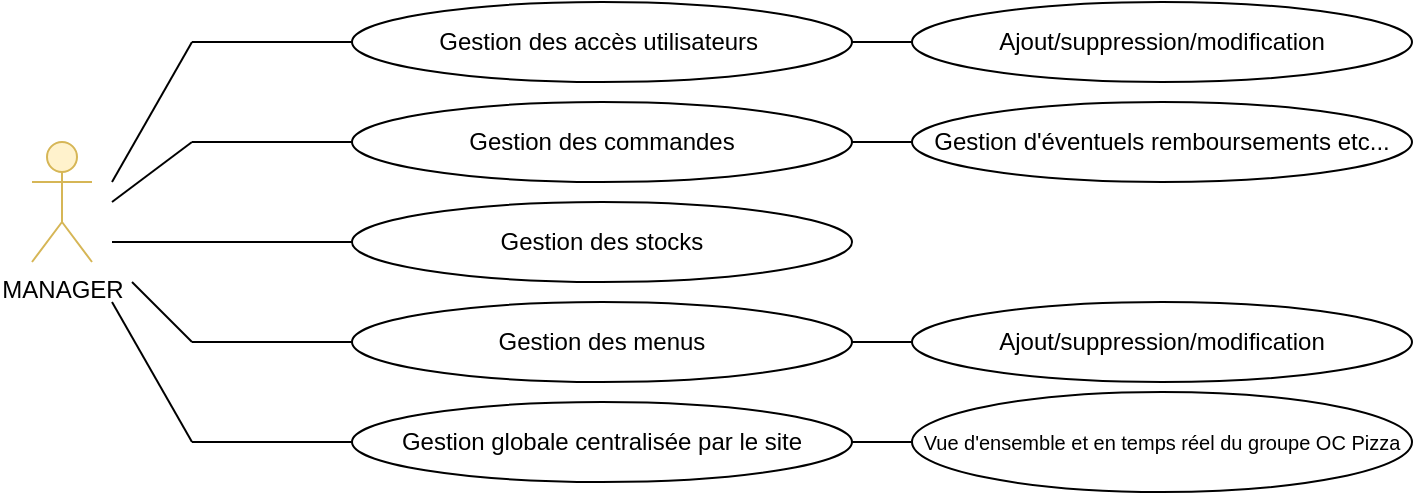 <mxfile version="13.0.3" type="github">
  <diagram id="hqdtPmIYiOueHzZCsUs0" name="Page-1">
    <mxGraphModel dx="946" dy="472" grid="1" gridSize="10" guides="1" tooltips="1" connect="1" arrows="1" fold="1" page="1" pageScale="1" pageWidth="827" pageHeight="1169" math="0" shadow="0">
      <root>
        <mxCell id="0" />
        <mxCell id="1" parent="0" />
        <mxCell id="6PvkCJ8prfGy1ttW_QKM-1" value="MANAGER" style="shape=umlActor;verticalLabelPosition=bottom;labelBackgroundColor=#ffffff;verticalAlign=top;html=1;outlineConnect=0;fillColor=#fff2cc;strokeColor=#d6b656;" parent="1" vertex="1">
          <mxGeometry x="40" y="130" width="30" height="60" as="geometry" />
        </mxCell>
        <mxCell id="6PvkCJ8prfGy1ttW_QKM-9" value="Gestion des accès utilisateurs&amp;nbsp;" style="ellipse;whiteSpace=wrap;html=1;" parent="1" vertex="1">
          <mxGeometry x="200" y="60" width="250" height="40" as="geometry" />
        </mxCell>
        <mxCell id="6PvkCJ8prfGy1ttW_QKM-19" value="" style="endArrow=none;html=1;exitX=0;exitY=0.5;exitDx=0;exitDy=0;" parent="1" source="6PvkCJ8prfGy1ttW_QKM-9" edge="1">
          <mxGeometry width="50" height="50" relative="1" as="geometry">
            <mxPoint x="190" y="75" as="sourcePoint" />
            <mxPoint x="120" y="80" as="targetPoint" />
          </mxGeometry>
        </mxCell>
        <mxCell id="6PvkCJ8prfGy1ttW_QKM-22" value="" style="endArrow=none;html=1;entryX=0;entryY=0.5;entryDx=0;entryDy=0;" parent="1" target="6PvkCJ8prfGy1ttW_QKM-31" edge="1">
          <mxGeometry width="50" height="50" relative="1" as="geometry">
            <mxPoint x="120" y="130" as="sourcePoint" />
            <mxPoint x="200" y="125" as="targetPoint" />
          </mxGeometry>
        </mxCell>
        <mxCell id="6PvkCJ8prfGy1ttW_QKM-24" value="" style="endArrow=none;html=1;entryX=0;entryY=0.5;entryDx=0;entryDy=0;" parent="1" target="6PvkCJ8prfGy1ttW_QKM-32" edge="1">
          <mxGeometry width="50" height="50" relative="1" as="geometry">
            <mxPoint x="120" y="180" as="sourcePoint" />
            <mxPoint x="200" y="175" as="targetPoint" />
          </mxGeometry>
        </mxCell>
        <mxCell id="6PvkCJ8prfGy1ttW_QKM-25" value="" style="endArrow=none;html=1;entryX=0;entryY=0.5;entryDx=0;entryDy=0;" parent="1" target="6PvkCJ8prfGy1ttW_QKM-35" edge="1">
          <mxGeometry width="50" height="50" relative="1" as="geometry">
            <mxPoint x="120" y="230" as="sourcePoint" />
            <mxPoint x="200" y="225" as="targetPoint" />
          </mxGeometry>
        </mxCell>
        <mxCell id="6PvkCJ8prfGy1ttW_QKM-26" value="" style="endArrow=none;html=1;entryX=0;entryY=0.5;entryDx=0;entryDy=0;" parent="1" target="6PvkCJ8prfGy1ttW_QKM-36" edge="1">
          <mxGeometry width="50" height="50" relative="1" as="geometry">
            <mxPoint x="120" y="280" as="sourcePoint" />
            <mxPoint x="200" y="275" as="targetPoint" />
          </mxGeometry>
        </mxCell>
        <mxCell id="6PvkCJ8prfGy1ttW_QKM-30" value="" style="endArrow=none;html=1;" parent="1" edge="1">
          <mxGeometry width="50" height="50" relative="1" as="geometry">
            <mxPoint x="80" y="160" as="sourcePoint" />
            <mxPoint x="120" y="130" as="targetPoint" />
          </mxGeometry>
        </mxCell>
        <mxCell id="6PvkCJ8prfGy1ttW_QKM-31" value="Gestion des commandes" style="ellipse;whiteSpace=wrap;html=1;" parent="1" vertex="1">
          <mxGeometry x="200" y="110" width="250" height="40" as="geometry" />
        </mxCell>
        <mxCell id="6PvkCJ8prfGy1ttW_QKM-32" value="Gestion des stocks" style="ellipse;whiteSpace=wrap;html=1;" parent="1" vertex="1">
          <mxGeometry x="200" y="160" width="250" height="40" as="geometry" />
        </mxCell>
        <mxCell id="6PvkCJ8prfGy1ttW_QKM-35" value="Gestion des menus" style="ellipse;whiteSpace=wrap;html=1;" parent="1" vertex="1">
          <mxGeometry x="200" y="210" width="250" height="40" as="geometry" />
        </mxCell>
        <mxCell id="6PvkCJ8prfGy1ttW_QKM-36" value="Gestion globale centralisée par le site" style="ellipse;whiteSpace=wrap;html=1;" parent="1" vertex="1">
          <mxGeometry x="200" y="260" width="250" height="40" as="geometry" />
        </mxCell>
        <mxCell id="6PvkCJ8prfGy1ttW_QKM-37" value="" style="endArrow=none;html=1;entryX=0;entryY=0.5;entryDx=0;entryDy=0;exitX=1;exitY=0.5;exitDx=0;exitDy=0;" parent="1" source="6PvkCJ8prfGy1ttW_QKM-9" target="6PvkCJ8prfGy1ttW_QKM-38" edge="1">
          <mxGeometry width="50" height="50" relative="1" as="geometry">
            <mxPoint x="330" y="300" as="sourcePoint" />
            <mxPoint x="480" y="75" as="targetPoint" />
          </mxGeometry>
        </mxCell>
        <mxCell id="6PvkCJ8prfGy1ttW_QKM-38" value="Ajout/suppression/modification" style="ellipse;whiteSpace=wrap;html=1;" parent="1" vertex="1">
          <mxGeometry x="480" y="60" width="250" height="40" as="geometry" />
        </mxCell>
        <mxCell id="6PvkCJ8prfGy1ttW_QKM-39" value="Gestion d&#39;éventuels remboursements etc..." style="ellipse;whiteSpace=wrap;html=1;" parent="1" vertex="1">
          <mxGeometry x="480" y="110" width="250" height="40" as="geometry" />
        </mxCell>
        <mxCell id="6PvkCJ8prfGy1ttW_QKM-40" value="Ajout/suppression/modification" style="ellipse;whiteSpace=wrap;html=1;" parent="1" vertex="1">
          <mxGeometry x="480" y="210" width="250" height="40" as="geometry" />
        </mxCell>
        <mxCell id="6PvkCJ8prfGy1ttW_QKM-42" value="" style="endArrow=none;html=1;entryX=0;entryY=0.5;entryDx=0;entryDy=0;exitX=1;exitY=0.5;exitDx=0;exitDy=0;" parent="1" source="6PvkCJ8prfGy1ttW_QKM-31" target="6PvkCJ8prfGy1ttW_QKM-39" edge="1">
          <mxGeometry width="50" height="50" relative="1" as="geometry">
            <mxPoint x="330" y="300" as="sourcePoint" />
            <mxPoint x="380" y="250" as="targetPoint" />
          </mxGeometry>
        </mxCell>
        <mxCell id="6PvkCJ8prfGy1ttW_QKM-43" value="" style="endArrow=none;html=1;entryX=0;entryY=0.5;entryDx=0;entryDy=0;exitX=1;exitY=0.5;exitDx=0;exitDy=0;" parent="1" source="6PvkCJ8prfGy1ttW_QKM-35" target="6PvkCJ8prfGy1ttW_QKM-40" edge="1">
          <mxGeometry width="50" height="50" relative="1" as="geometry">
            <mxPoint x="330" y="300" as="sourcePoint" />
            <mxPoint x="380" y="250" as="targetPoint" />
          </mxGeometry>
        </mxCell>
        <mxCell id="6PvkCJ8prfGy1ttW_QKM-44" value="" style="endArrow=none;html=1;" parent="1" edge="1">
          <mxGeometry width="50" height="50" relative="1" as="geometry">
            <mxPoint x="80" y="150" as="sourcePoint" />
            <mxPoint x="120" y="80" as="targetPoint" />
          </mxGeometry>
        </mxCell>
        <mxCell id="6PvkCJ8prfGy1ttW_QKM-45" value="" style="endArrow=none;html=1;" parent="1" edge="1">
          <mxGeometry width="50" height="50" relative="1" as="geometry">
            <mxPoint x="80" y="180" as="sourcePoint" />
            <mxPoint x="120" y="180" as="targetPoint" />
          </mxGeometry>
        </mxCell>
        <mxCell id="6PvkCJ8prfGy1ttW_QKM-46" value="" style="endArrow=none;html=1;" parent="1" edge="1">
          <mxGeometry width="50" height="50" relative="1" as="geometry">
            <mxPoint x="120" y="230" as="sourcePoint" />
            <mxPoint x="90" y="200" as="targetPoint" />
          </mxGeometry>
        </mxCell>
        <mxCell id="6PvkCJ8prfGy1ttW_QKM-47" value="" style="endArrow=none;html=1;" parent="1" edge="1">
          <mxGeometry width="50" height="50" relative="1" as="geometry">
            <mxPoint x="120" y="280" as="sourcePoint" />
            <mxPoint x="80" y="210" as="targetPoint" />
          </mxGeometry>
        </mxCell>
        <mxCell id="6PvkCJ8prfGy1ttW_QKM-48" value="&lt;font style=&quot;font-size: 10px&quot;&gt;Vue d&#39;ensemble et en temps réel du groupe OC Pizza&lt;/font&gt;" style="ellipse;whiteSpace=wrap;html=1;" parent="1" vertex="1">
          <mxGeometry x="480" y="255" width="250" height="50" as="geometry" />
        </mxCell>
        <mxCell id="6PvkCJ8prfGy1ttW_QKM-49" value="" style="endArrow=none;html=1;entryX=0;entryY=0.5;entryDx=0;entryDy=0;" parent="1" target="6PvkCJ8prfGy1ttW_QKM-48" edge="1">
          <mxGeometry width="50" height="50" relative="1" as="geometry">
            <mxPoint x="450" y="280" as="sourcePoint" />
            <mxPoint x="380" y="250" as="targetPoint" />
          </mxGeometry>
        </mxCell>
      </root>
    </mxGraphModel>
  </diagram>
</mxfile>
